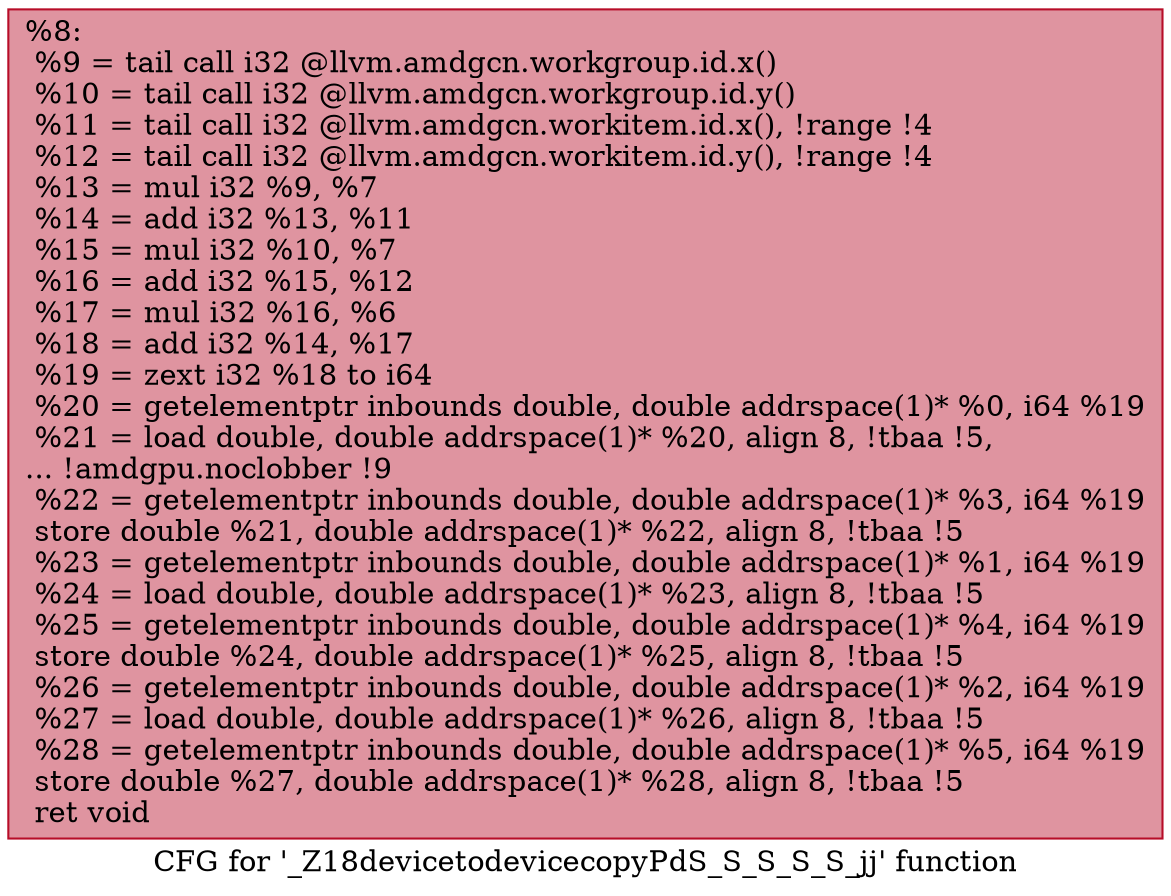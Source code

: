 digraph "CFG for '_Z18devicetodevicecopyPdS_S_S_S_S_jj' function" {
	label="CFG for '_Z18devicetodevicecopyPdS_S_S_S_S_jj' function";

	Node0x5e42310 [shape=record,color="#b70d28ff", style=filled, fillcolor="#b70d2870",label="{%8:\l  %9 = tail call i32 @llvm.amdgcn.workgroup.id.x()\l  %10 = tail call i32 @llvm.amdgcn.workgroup.id.y()\l  %11 = tail call i32 @llvm.amdgcn.workitem.id.x(), !range !4\l  %12 = tail call i32 @llvm.amdgcn.workitem.id.y(), !range !4\l  %13 = mul i32 %9, %7\l  %14 = add i32 %13, %11\l  %15 = mul i32 %10, %7\l  %16 = add i32 %15, %12\l  %17 = mul i32 %16, %6\l  %18 = add i32 %14, %17\l  %19 = zext i32 %18 to i64\l  %20 = getelementptr inbounds double, double addrspace(1)* %0, i64 %19\l  %21 = load double, double addrspace(1)* %20, align 8, !tbaa !5,\l... !amdgpu.noclobber !9\l  %22 = getelementptr inbounds double, double addrspace(1)* %3, i64 %19\l  store double %21, double addrspace(1)* %22, align 8, !tbaa !5\l  %23 = getelementptr inbounds double, double addrspace(1)* %1, i64 %19\l  %24 = load double, double addrspace(1)* %23, align 8, !tbaa !5\l  %25 = getelementptr inbounds double, double addrspace(1)* %4, i64 %19\l  store double %24, double addrspace(1)* %25, align 8, !tbaa !5\l  %26 = getelementptr inbounds double, double addrspace(1)* %2, i64 %19\l  %27 = load double, double addrspace(1)* %26, align 8, !tbaa !5\l  %28 = getelementptr inbounds double, double addrspace(1)* %5, i64 %19\l  store double %27, double addrspace(1)* %28, align 8, !tbaa !5\l  ret void\l}"];
}
